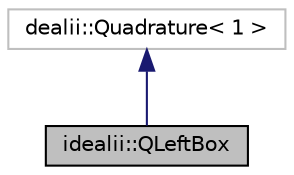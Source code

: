digraph "idealii::QLeftBox"
{
 // LATEX_PDF_SIZE
  edge [fontname="Helvetica",fontsize="10",labelfontname="Helvetica",labelfontsize="10"];
  node [fontname="Helvetica",fontsize="10",shape=record];
  Node1 [label="idealii::QLeftBox",height=0.2,width=0.4,color="black", fillcolor="grey75", style="filled", fontcolor="black",tooltip="1D left box rule."];
  Node2 -> Node1 [dir="back",color="midnightblue",fontsize="10",style="solid",fontname="Helvetica"];
  Node2 [label="dealii::Quadrature\< 1 \>",height=0.2,width=0.4,color="grey75", fillcolor="white", style="filled",tooltip=" "];
}
